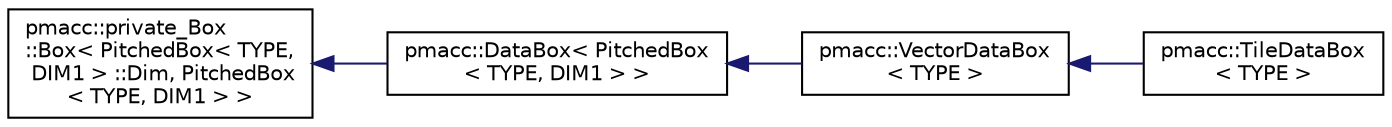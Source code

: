 digraph "Graphical Class Hierarchy"
{
 // LATEX_PDF_SIZE
  edge [fontname="Helvetica",fontsize="10",labelfontname="Helvetica",labelfontsize="10"];
  node [fontname="Helvetica",fontsize="10",shape=record];
  rankdir="LR";
  Node0 [label="pmacc::private_Box\l::Box\< PitchedBox\< TYPE,\l DIM1 \> ::Dim, PitchedBox\l\< TYPE, DIM1 \> \>",height=0.2,width=0.4,color="black", fillcolor="white", style="filled",URL="$classpmacc_1_1private___box_1_1_box.html",tooltip=" "];
  Node0 -> Node1 [dir="back",color="midnightblue",fontsize="10",style="solid",fontname="Helvetica"];
  Node1 [label="pmacc::DataBox\< PitchedBox\l\< TYPE, DIM1 \> \>",height=0.2,width=0.4,color="black", fillcolor="white", style="filled",URL="$classpmacc_1_1_data_box.html",tooltip=" "];
  Node1 -> Node2 [dir="back",color="midnightblue",fontsize="10",style="solid",fontname="Helvetica"];
  Node2 [label="pmacc::VectorDataBox\l\< TYPE \>",height=0.2,width=0.4,color="black", fillcolor="white", style="filled",URL="$classpmacc_1_1_vector_data_box.html",tooltip=" "];
  Node2 -> Node3 [dir="back",color="midnightblue",fontsize="10",style="solid",fontname="Helvetica"];
  Node3 [label="pmacc::TileDataBox\l\< TYPE \>",height=0.2,width=0.4,color="black", fillcolor="white", style="filled",URL="$classpmacc_1_1_tile_data_box.html",tooltip="Specifies a one-dimensional DataBox for more convenient usage."];
}
